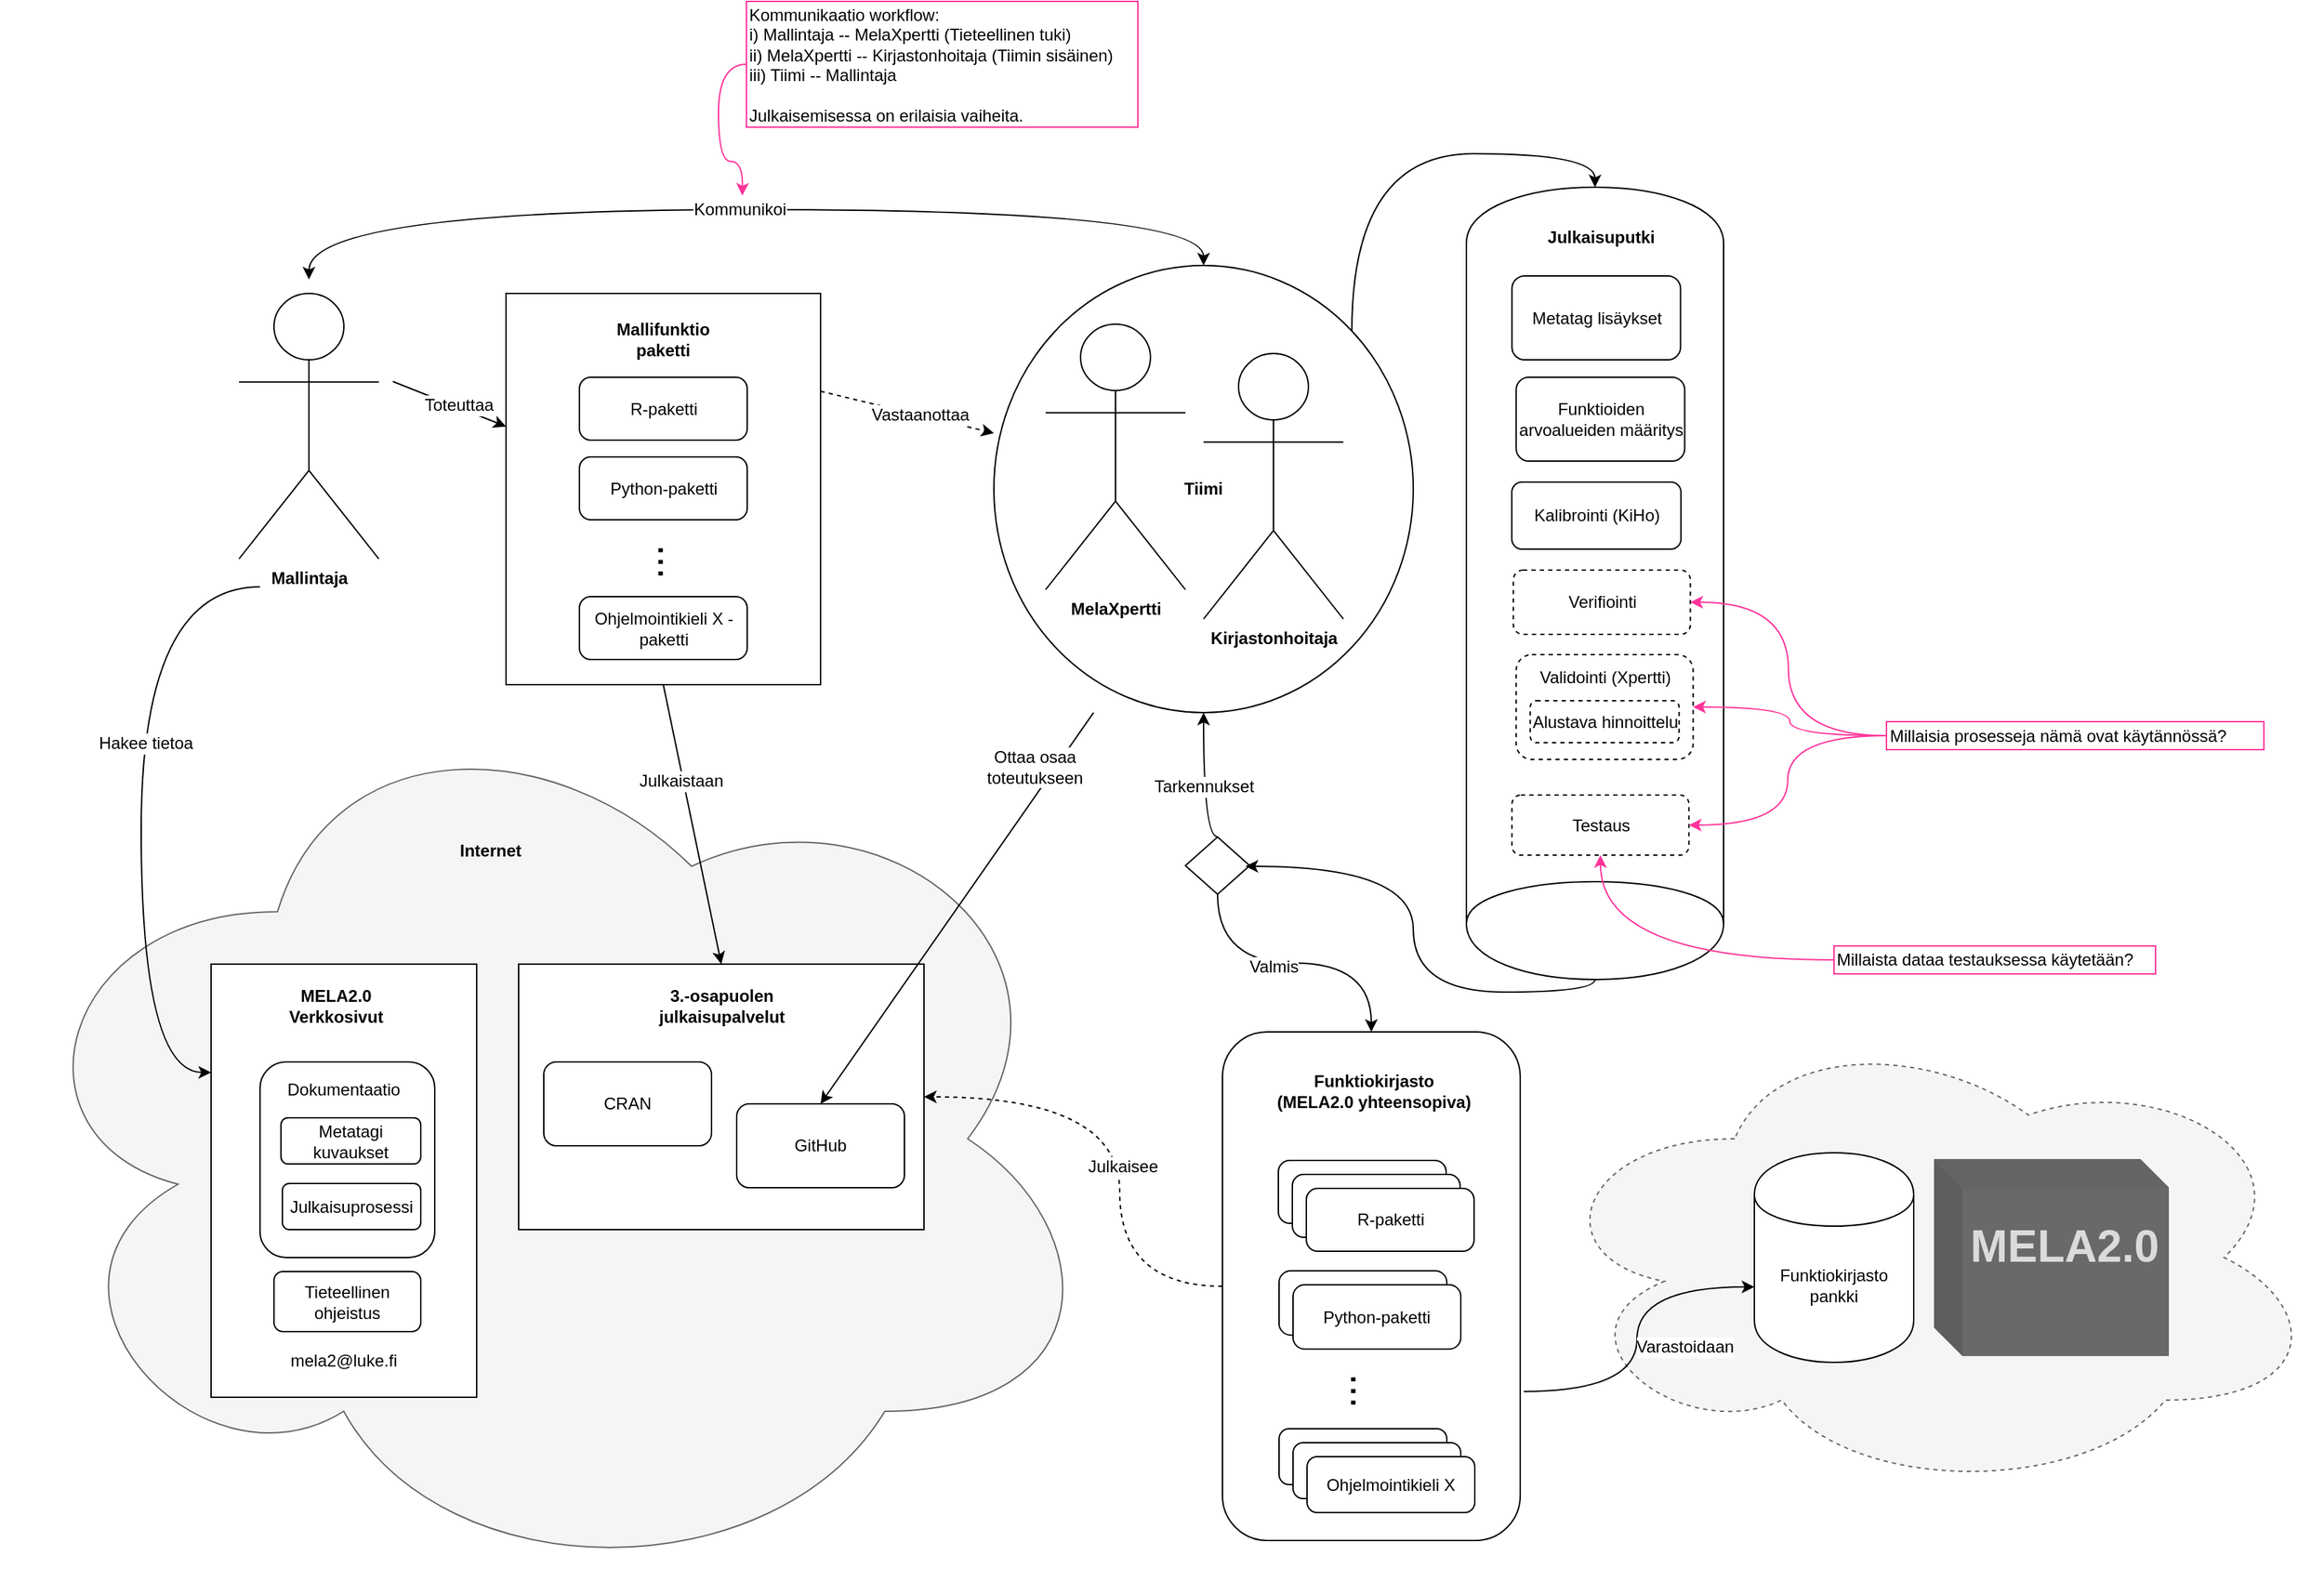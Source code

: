 <mxfile version="11.1.4" type="device"><diagram id="RFYR4MQuZ3A-wmbq20hQ" name="Page-1"><mxGraphModel dx="2249" dy="793" grid="1" gridSize="10" guides="1" tooltips="1" connect="1" arrows="1" fold="1" page="1" pageScale="1" pageWidth="827" pageHeight="1169" math="0" shadow="0"><root><mxCell id="0"/><mxCell id="1" parent="0"/><mxCell id="yb57WoLqYOZ_ag_HRVpF-37" value="" style="ellipse;shape=cloud;whiteSpace=wrap;html=1;glass=0;dashed=1;strokeColor=#666666;fillColor=#f5f5f5;fontColor=#333333;" vertex="1" parent="1"><mxGeometry x="1080" y="1290" width="560" height="340" as="geometry"/></mxCell><mxCell id="_fkellwYz7isch4n-O1e-32" value="" style="ellipse;shape=cloud;whiteSpace=wrap;html=1;fillColor=#f5f5f5;strokeColor=#666666;fontColor=#333333;" parent="1" vertex="1"><mxGeometry x="-20" y="1050" width="790" height="650" as="geometry"/></mxCell><mxCell id="_fkellwYz7isch4n-O1e-34" value="" style="rounded=0;whiteSpace=wrap;html=1;" parent="1" vertex="1"><mxGeometry x="350" y="1250" width="290" height="190" as="geometry"/></mxCell><mxCell id="_fkellwYz7isch4n-O1e-23" style="rounded=0;orthogonalLoop=1;jettySize=auto;html=1;" parent="1" target="_fkellwYz7isch4n-O1e-9" edge="1"><mxGeometry relative="1" as="geometry"><mxPoint x="260" y="833" as="sourcePoint"/></mxGeometry></mxCell><mxCell id="_fkellwYz7isch4n-O1e-57" value="Toteuttaa" style="text;html=1;resizable=0;points=[];align=center;verticalAlign=middle;labelBackgroundColor=#ffffff;" parent="_fkellwYz7isch4n-O1e-23" vertex="1" connectable="0"><mxGeometry x="0.141" y="2" relative="1" as="geometry"><mxPoint as="offset"/></mxGeometry></mxCell><mxCell id="_fkellwYz7isch4n-O1e-1" value="Mallintaja" style="shape=umlActor;verticalLabelPosition=bottom;labelBackgroundColor=#ffffff;verticalAlign=top;html=1;outlineConnect=0;fontSize=12;fontStyle=1" parent="1" vertex="1"><mxGeometry x="150" y="770" width="100" height="190" as="geometry"/></mxCell><mxCell id="_fkellwYz7isch4n-O1e-38" style="rounded=0;orthogonalLoop=1;jettySize=auto;html=1;entryX=0.5;entryY=0;entryDx=0;entryDy=0;exitX=0.277;exitY=0.947;exitDx=0;exitDy=0;exitPerimeter=0;" parent="1" target="_fkellwYz7isch4n-O1e-33" edge="1" source="yb57WoLqYOZ_ag_HRVpF-4"><mxGeometry relative="1" as="geometry"><mxPoint x="770" y="1120" as="sourcePoint"/></mxGeometry></mxCell><mxCell id="_fkellwYz7isch4n-O1e-59" value="&lt;div&gt;Ottaa osaa&lt;/div&gt;&lt;div&gt;toteutukseen&lt;/div&gt;" style="text;html=1;resizable=0;points=[];align=center;verticalAlign=middle;labelBackgroundColor=#ffffff;" parent="_fkellwYz7isch4n-O1e-38" vertex="1" connectable="0"><mxGeometry x="-0.091" relative="1" as="geometry"><mxPoint x="40" y="-79" as="offset"/></mxGeometry></mxCell><mxCell id="_fkellwYz7isch4n-O1e-39" style="edgeStyle=orthogonalEdgeStyle;rounded=0;orthogonalLoop=1;jettySize=auto;html=1;curved=1;startArrow=classic;startFill=1;" parent="1" edge="1" source="yb57WoLqYOZ_ag_HRVpF-4"><mxGeometry relative="1" as="geometry"><mxPoint x="370" y="600" as="sourcePoint"/><mxPoint x="200" y="760" as="targetPoint"/><Array as="points"><mxPoint x="840" y="710"/><mxPoint x="200" y="710"/></Array></mxGeometry></mxCell><mxCell id="_fkellwYz7isch4n-O1e-55" value="Kommunikoi" style="text;html=1;resizable=0;points=[];align=center;verticalAlign=middle;labelBackgroundColor=#ffffff;" parent="_fkellwYz7isch4n-O1e-39" vertex="1" connectable="0"><mxGeometry x="-0.008" y="2" relative="1" as="geometry"><mxPoint x="-10" y="-2" as="offset"/></mxGeometry></mxCell><mxCell id="_fkellwYz7isch4n-O1e-28" value="" style="rounded=0;whiteSpace=wrap;html=1;" parent="1" vertex="1"><mxGeometry x="130" y="1250" width="190" height="310" as="geometry"/></mxCell><mxCell id="_fkellwYz7isch4n-O1e-29" value="" style="rounded=1;whiteSpace=wrap;html=1;" parent="1" vertex="1"><mxGeometry x="165" y="1320" width="125" height="140" as="geometry"/></mxCell><mxCell id="_fkellwYz7isch4n-O1e-30" value="MELA2.0 Verkkosivut" style="text;html=1;strokeColor=none;fillColor=none;align=center;verticalAlign=middle;whiteSpace=wrap;rounded=0;fontStyle=1" parent="1" vertex="1"><mxGeometry x="170" y="1270" width="99" height="20" as="geometry"/></mxCell><mxCell id="_fkellwYz7isch4n-O1e-31" style="rounded=0;orthogonalLoop=1;jettySize=auto;html=1;edgeStyle=orthogonalEdgeStyle;curved=1;entryX=0;entryY=0.25;entryDx=0;entryDy=0;" parent="1" edge="1" target="_fkellwYz7isch4n-O1e-28"><mxGeometry relative="1" as="geometry"><mxPoint x="165" y="980" as="sourcePoint"/><mxPoint x="165" y="1360" as="targetPoint"/><Array as="points"><mxPoint x="80" y="980"/><mxPoint x="80" y="1328"/></Array></mxGeometry></mxCell><mxCell id="_fkellwYz7isch4n-O1e-56" value="Hakee tietoa" style="text;html=1;resizable=0;points=[];align=center;verticalAlign=middle;labelBackgroundColor=#ffffff;" parent="_fkellwYz7isch4n-O1e-31" vertex="1" connectable="0"><mxGeometry x="-0.183" y="3" relative="1" as="geometry"><mxPoint as="offset"/></mxGeometry></mxCell><mxCell id="_fkellwYz7isch4n-O1e-33" value="GitHub" style="rounded=1;whiteSpace=wrap;html=1;" parent="1" vertex="1"><mxGeometry x="506" y="1350" width="120" height="60" as="geometry"/></mxCell><mxCell id="_fkellwYz7isch4n-O1e-35" value="CRAN" style="rounded=1;whiteSpace=wrap;html=1;" parent="1" vertex="1"><mxGeometry x="368" y="1320" width="120" height="60" as="geometry"/></mxCell><mxCell id="_fkellwYz7isch4n-O1e-36" value="3.-osapuolen julkaisupalvelut" style="text;html=1;strokeColor=none;fillColor=none;align=center;verticalAlign=middle;whiteSpace=wrap;rounded=0;fontStyle=1" parent="1" vertex="1"><mxGeometry x="445.5" y="1270" width="99" height="20" as="geometry"/></mxCell><mxCell id="_fkellwYz7isch4n-O1e-37" style="rounded=0;orthogonalLoop=1;jettySize=auto;html=1;exitX=0.5;exitY=1;exitDx=0;exitDy=0;entryX=0.5;entryY=0;entryDx=0;entryDy=0;" parent="1" source="_fkellwYz7isch4n-O1e-9" target="_fkellwYz7isch4n-O1e-34" edge="1"><mxGeometry relative="1" as="geometry"/></mxCell><mxCell id="_fkellwYz7isch4n-O1e-58" value="Julkaistaan" style="text;html=1;resizable=0;points=[];align=center;verticalAlign=middle;labelBackgroundColor=#ffffff;" parent="_fkellwYz7isch4n-O1e-37" vertex="1" connectable="0"><mxGeometry x="-0.192" y="-3" relative="1" as="geometry"><mxPoint x="-2" y="-13" as="offset"/></mxGeometry></mxCell><mxCell id="_fkellwYz7isch4n-O1e-40" value="" style="group;fillColor=#ffffff;" parent="1" vertex="1" connectable="0"><mxGeometry x="853.5" y="1298.5" width="213" height="364" as="geometry"/></mxCell><mxCell id="_fkellwYz7isch4n-O1e-41" value="" style="rounded=1;whiteSpace=wrap;html=1;fillColor=none;" parent="_fkellwYz7isch4n-O1e-40" vertex="1"><mxGeometry width="213" height="364" as="geometry"/></mxCell><mxCell id="_fkellwYz7isch4n-O1e-42" value="&lt;div&gt;Funktiokirjasto&lt;/div&gt;&lt;div&gt;(MELA2.0 yhteensopiva)&lt;br&gt;&lt;/div&gt;" style="text;html=1;strokeColor=none;fillColor=none;align=center;verticalAlign=middle;whiteSpace=wrap;rounded=0;fontStyle=1" parent="_fkellwYz7isch4n-O1e-40" vertex="1"><mxGeometry x="33.5" y="32" width="150" height="20" as="geometry"/></mxCell><mxCell id="_fkellwYz7isch4n-O1e-43" value="&lt;div&gt;Python-paketti&lt;/div&gt;" style="rounded=1;whiteSpace=wrap;html=1;arcSize=18;" parent="_fkellwYz7isch4n-O1e-40" vertex="1"><mxGeometry x="40.5" y="171" width="120" height="46" as="geometry"/></mxCell><mxCell id="_fkellwYz7isch4n-O1e-44" value="&lt;div&gt;R-paketti&lt;/div&gt;" style="rounded=1;whiteSpace=wrap;html=1;arcSize=18;" parent="_fkellwYz7isch4n-O1e-40" vertex="1"><mxGeometry x="40" y="92" width="120" height="45" as="geometry"/></mxCell><mxCell id="_fkellwYz7isch4n-O1e-45" value="&lt;div&gt;Kieli_X-paketti&lt;/div&gt;" style="rounded=1;whiteSpace=wrap;html=1;arcSize=18;" parent="_fkellwYz7isch4n-O1e-40" vertex="1"><mxGeometry x="40.5" y="284" width="120" height="40" as="geometry"/></mxCell><mxCell id="_fkellwYz7isch4n-O1e-46" value="&lt;font style=&quot;font-size: 30px&quot;&gt;...&lt;/font&gt;" style="text;html=1;strokeColor=none;fillColor=none;align=center;verticalAlign=middle;whiteSpace=wrap;rounded=0;rotation=90;" parent="_fkellwYz7isch4n-O1e-40" vertex="1"><mxGeometry x="83.5" y="247" width="40" height="20" as="geometry"/></mxCell><mxCell id="_fkellwYz7isch4n-O1e-47" value="&lt;div&gt;R-paketti&lt;/div&gt;" style="rounded=1;whiteSpace=wrap;html=1;arcSize=18;" parent="_fkellwYz7isch4n-O1e-40" vertex="1"><mxGeometry x="50" y="102" width="120" height="45" as="geometry"/></mxCell><mxCell id="_fkellwYz7isch4n-O1e-48" value="&lt;div&gt;R-paketti&lt;/div&gt;" style="rounded=1;whiteSpace=wrap;html=1;arcSize=18;" parent="_fkellwYz7isch4n-O1e-40" vertex="1"><mxGeometry x="60" y="112" width="120" height="45" as="geometry"/></mxCell><mxCell id="_fkellwYz7isch4n-O1e-49" value="&lt;div&gt;Kieli_X-paketti&lt;/div&gt;" style="rounded=1;whiteSpace=wrap;html=1;arcSize=18;" parent="_fkellwYz7isch4n-O1e-40" vertex="1"><mxGeometry x="50.5" y="294" width="120" height="40" as="geometry"/></mxCell><mxCell id="_fkellwYz7isch4n-O1e-50" value="Ohjelmointikieli X" style="rounded=1;whiteSpace=wrap;html=1;arcSize=18;" parent="_fkellwYz7isch4n-O1e-40" vertex="1"><mxGeometry x="60.5" y="304" width="120" height="40" as="geometry"/></mxCell><mxCell id="_fkellwYz7isch4n-O1e-51" value="&lt;div&gt;Python-paketti&lt;br&gt;&lt;/div&gt;" style="rounded=1;whiteSpace=wrap;html=1;arcSize=18;" parent="_fkellwYz7isch4n-O1e-40" vertex="1"><mxGeometry x="50.5" y="181" width="120" height="46" as="geometry"/></mxCell><mxCell id="_fkellwYz7isch4n-O1e-61" style="edgeStyle=orthogonalEdgeStyle;rounded=0;orthogonalLoop=1;jettySize=auto;html=1;exitX=0;exitY=0.5;exitDx=0;exitDy=0;entryX=1;entryY=0.5;entryDx=0;entryDy=0;startArrow=none;startFill=0;dashed=1;strokeColor=#000000;curved=1;" parent="1" source="_fkellwYz7isch4n-O1e-41" target="_fkellwYz7isch4n-O1e-34" edge="1"><mxGeometry relative="1" as="geometry"><Array as="points"><mxPoint x="780" y="1481"/><mxPoint x="780" y="1345"/></Array></mxGeometry></mxCell><mxCell id="_fkellwYz7isch4n-O1e-62" value="Julkaisee" style="text;html=1;resizable=0;points=[];align=center;verticalAlign=middle;labelBackgroundColor=#ffffff;" parent="_fkellwYz7isch4n-O1e-61" vertex="1" connectable="0"><mxGeometry x="-0.09" y="-2" relative="1" as="geometry"><mxPoint as="offset"/></mxGeometry></mxCell><mxCell id="_fkellwYz7isch4n-O1e-81" style="edgeStyle=none;rounded=0;orthogonalLoop=1;jettySize=auto;html=1;exitX=1;exitY=0.25;exitDx=0;exitDy=0;startArrow=none;startFill=0;strokeColor=#000000;dashed=1;entryX=0;entryY=0.375;entryDx=0;entryDy=0;entryPerimeter=0;" parent="1" source="_fkellwYz7isch4n-O1e-9" edge="1" target="yb57WoLqYOZ_ag_HRVpF-4"><mxGeometry relative="1" as="geometry"><mxPoint x="680" y="855" as="targetPoint"/></mxGeometry></mxCell><mxCell id="_fkellwYz7isch4n-O1e-82" value="Vastaanottaa" style="text;html=1;resizable=0;points=[];align=center;verticalAlign=middle;labelBackgroundColor=#ffffff;" parent="_fkellwYz7isch4n-O1e-81" vertex="1" connectable="0"><mxGeometry x="0.143" relative="1" as="geometry"><mxPoint as="offset"/></mxGeometry></mxCell><mxCell id="_fkellwYz7isch4n-O1e-9" value="" style="rounded=0;whiteSpace=wrap;html=1;fillColor=#FFFFFF;" parent="1" vertex="1"><mxGeometry x="341" y="770" width="225" height="280" as="geometry"/></mxCell><mxCell id="_fkellwYz7isch4n-O1e-10" value="&lt;font style=&quot;font-size: 30px&quot;&gt;...&lt;/font&gt;" style="text;html=1;strokeColor=none;fillColor=none;align=center;verticalAlign=middle;whiteSpace=wrap;rounded=0;rotation=90;" parent="1" vertex="1"><mxGeometry x="440.205" y="952.53" width="40.909" height="19.518" as="geometry"/></mxCell><mxCell id="_fkellwYz7isch4n-O1e-64" value="&lt;div&gt;R-paketti&lt;/div&gt;" style="rounded=1;whiteSpace=wrap;html=1;arcSize=18;" parent="1" vertex="1"><mxGeometry x="393.5" y="830" width="120" height="45" as="geometry"/></mxCell><mxCell id="_fkellwYz7isch4n-O1e-70" value="&lt;div&gt;Python-paketti&lt;/div&gt;" style="rounded=1;whiteSpace=wrap;html=1;arcSize=18;" parent="1" vertex="1"><mxGeometry x="393.5" y="887" width="120" height="45" as="geometry"/></mxCell><mxCell id="_fkellwYz7isch4n-O1e-69" value="Ohjelmointikieli X -paketti" style="rounded=1;whiteSpace=wrap;html=1;arcSize=18;" parent="1" vertex="1"><mxGeometry x="393.5" y="987" width="120" height="45" as="geometry"/></mxCell><mxCell id="_fkellwYz7isch4n-O1e-71" value="Mallifunktio paketti" style="text;html=1;strokeColor=none;fillColor=none;align=center;verticalAlign=middle;whiteSpace=wrap;rounded=0;glass=1;fontStyle=1" parent="1" vertex="1"><mxGeometry x="400" y="793" width="107" height="20" as="geometry"/></mxCell><mxCell id="_fkellwYz7isch4n-O1e-72" value="Metatagi kuvaukset" style="rounded=1;whiteSpace=wrap;html=1;glass=0;" parent="1" vertex="1"><mxGeometry x="180" y="1360" width="100" height="33" as="geometry"/></mxCell><mxCell id="_fkellwYz7isch4n-O1e-73" value="Dokumentaatio" style="text;html=1;strokeColor=none;fillColor=none;align=center;verticalAlign=middle;whiteSpace=wrap;rounded=0;glass=1;" parent="1" vertex="1"><mxGeometry x="175" y="1330" width="100" height="20" as="geometry"/></mxCell><mxCell id="_fkellwYz7isch4n-O1e-74" value="Internet" style="text;html=1;strokeColor=none;fillColor=none;align=center;verticalAlign=middle;whiteSpace=wrap;rounded=0;glass=1;fontStyle=1" parent="1" vertex="1"><mxGeometry x="310" y="1159" width="40" height="20" as="geometry"/></mxCell><mxCell id="_fkellwYz7isch4n-O1e-75" value="Julkaisuprosessi" style="rounded=1;glass=0;whiteSpace=wrap;html=1;" parent="1" vertex="1"><mxGeometry x="181" y="1407" width="99" height="33" as="geometry"/></mxCell><mxCell id="yb57WoLqYOZ_ag_HRVpF-5" value="" style="group;fillColor=#ffffff;" vertex="1" connectable="0" parent="1"><mxGeometry x="690" y="750" width="300" height="320" as="geometry"/></mxCell><mxCell id="yb57WoLqYOZ_ag_HRVpF-4" value="&lt;b&gt;Tiimi&lt;/b&gt;" style="ellipse;whiteSpace=wrap;html=1;fillColor=none;" vertex="1" parent="yb57WoLqYOZ_ag_HRVpF-5"><mxGeometry width="300" height="320" as="geometry"/></mxCell><mxCell id="_fkellwYz7isch4n-O1e-24" value="MelaXpertti" style="shape=umlActor;verticalLabelPosition=bottom;labelBackgroundColor=#ffffff;verticalAlign=top;html=1;outlineConnect=0;fontSize=12;fontStyle=1" parent="yb57WoLqYOZ_ag_HRVpF-5" vertex="1"><mxGeometry x="37" y="42" width="100" height="190" as="geometry"/></mxCell><mxCell id="yb57WoLqYOZ_ag_HRVpF-1" value="Kirjastonhoitaja" style="shape=umlActor;verticalLabelPosition=bottom;labelBackgroundColor=#ffffff;verticalAlign=top;html=1;outlineConnect=0;fontSize=12;fontStyle=1" vertex="1" parent="yb57WoLqYOZ_ag_HRVpF-5"><mxGeometry x="150" y="63" width="100" height="190" as="geometry"/></mxCell><mxCell id="yb57WoLqYOZ_ag_HRVpF-6" value="Tieteellinen ohjeistus" style="rounded=1;glass=0;whiteSpace=wrap;html=1;" vertex="1" parent="1"><mxGeometry x="175" y="1470" width="105" height="43" as="geometry"/></mxCell><mxCell id="yb57WoLqYOZ_ag_HRVpF-18" value="" style="group;rotation=90;dashed=1;" vertex="1" connectable="0" parent="1"><mxGeometry x="931" y="647" width="578" height="699" as="geometry"/></mxCell><mxCell id="yb57WoLqYOZ_ag_HRVpF-11" value="" style="shape=cylinder;whiteSpace=wrap;html=1;boundedLbl=1;backgroundOutline=1;rotation=180;" vertex="1" parent="yb57WoLqYOZ_ag_HRVpF-18"><mxGeometry x="97" y="47" width="184" height="567" as="geometry"/></mxCell><mxCell id="yb57WoLqYOZ_ag_HRVpF-12" value="Metatag lisäykset" style="rounded=1;whiteSpace=wrap;html=1;rotation=0;" vertex="1" parent="yb57WoLqYOZ_ag_HRVpF-18"><mxGeometry x="129.615" y="110.5" width="120.574" height="60" as="geometry"/></mxCell><mxCell id="yb57WoLqYOZ_ag_HRVpF-13" value="Funktioiden arvoalueiden määritys" style="rounded=1;whiteSpace=wrap;html=1;rotation=0;" vertex="1" parent="yb57WoLqYOZ_ag_HRVpF-18"><mxGeometry x="132.615" y="183" width="120.574" height="60" as="geometry"/></mxCell><mxCell id="yb57WoLqYOZ_ag_HRVpF-14" value="Testaus" style="rounded=1;whiteSpace=wrap;html=1;rotation=0;dashed=1;" vertex="1" parent="yb57WoLqYOZ_ag_HRVpF-18"><mxGeometry x="129.6" y="482" width="126.603" height="43" as="geometry"/></mxCell><mxCell id="yb57WoLqYOZ_ag_HRVpF-15" value="&lt;div&gt;Validointi (Xpertti)&lt;/div&gt;&lt;div&gt;&lt;br&gt;&lt;/div&gt;&lt;div&gt;&lt;br&gt;&lt;/div&gt;&lt;div&gt;&lt;br&gt;&lt;/div&gt;" style="rounded=1;whiteSpace=wrap;html=1;rotation=0;dashed=1;" vertex="1" parent="yb57WoLqYOZ_ag_HRVpF-18"><mxGeometry x="132.615" y="381.5" width="126.603" height="75" as="geometry"/></mxCell><mxCell id="yb57WoLqYOZ_ag_HRVpF-16" value="&lt;b&gt;Julkaisuputki&lt;/b&gt;" style="text;html=1;strokeColor=none;fillColor=none;align=center;verticalAlign=middle;whiteSpace=wrap;rounded=0;rotation=0;horizontal=1;" vertex="1" parent="yb57WoLqYOZ_ag_HRVpF-18"><mxGeometry x="123.548" y="73" width="138.66" height="20" as="geometry"/></mxCell><mxCell id="yb57WoLqYOZ_ag_HRVpF-17" value="Verifiointi" style="rounded=1;whiteSpace=wrap;html=1;rotation=0;dashed=1;" vertex="1" parent="yb57WoLqYOZ_ag_HRVpF-18"><mxGeometry x="130.605" y="321" width="126.603" height="46" as="geometry"/></mxCell><mxCell id="yb57WoLqYOZ_ag_HRVpF-33" value="Alustava hinnoittelu" style="rounded=1;whiteSpace=wrap;html=1;rotation=0;dashed=1;" vertex="1" parent="yb57WoLqYOZ_ag_HRVpF-18"><mxGeometry x="142.663" y="414.5" width="106.507" height="30" as="geometry"/></mxCell><mxCell id="yb57WoLqYOZ_ag_HRVpF-46" value="Kalibrointi (KiHo)" style="rounded=1;whiteSpace=wrap;html=1;rotation=0;" vertex="1" parent="yb57WoLqYOZ_ag_HRVpF-18"><mxGeometry x="129.5" y="258" width="121" height="48" as="geometry"/></mxCell><mxCell id="yb57WoLqYOZ_ag_HRVpF-19" style="edgeStyle=orthogonalEdgeStyle;curved=1;rounded=0;orthogonalLoop=1;jettySize=auto;html=1;exitX=1;exitY=0;exitDx=0;exitDy=0;entryX=0.5;entryY=1;entryDx=0;entryDy=0;" edge="1" parent="1" source="yb57WoLqYOZ_ag_HRVpF-4" target="yb57WoLqYOZ_ag_HRVpF-11"><mxGeometry relative="1" as="geometry"><Array as="points"><mxPoint x="946" y="670"/><mxPoint x="1120" y="670"/></Array></mxGeometry></mxCell><mxCell id="yb57WoLqYOZ_ag_HRVpF-21" value="Funktiokirjasto pankki" style="shape=cylinder;whiteSpace=wrap;html=1;boundedLbl=1;backgroundOutline=1;glass=0;" vertex="1" parent="1"><mxGeometry x="1234" y="1385" width="114" height="150" as="geometry"/></mxCell><mxCell id="yb57WoLqYOZ_ag_HRVpF-22" style="edgeStyle=orthogonalEdgeStyle;curved=1;rounded=0;orthogonalLoop=1;jettySize=auto;html=1;exitX=1.012;exitY=0.707;exitDx=0;exitDy=0;exitPerimeter=0;" edge="1" parent="1" source="_fkellwYz7isch4n-O1e-41" target="yb57WoLqYOZ_ag_HRVpF-21"><mxGeometry relative="1" as="geometry"><Array as="points"><mxPoint x="1150" y="1556"/><mxPoint x="1150" y="1481"/></Array></mxGeometry></mxCell><mxCell id="yb57WoLqYOZ_ag_HRVpF-23" value="Varastoidaan" style="text;html=1;resizable=0;points=[];align=center;verticalAlign=middle;labelBackgroundColor=#ffffff;" vertex="1" connectable="0" parent="yb57WoLqYOZ_ag_HRVpF-22"><mxGeometry x="-0.212" y="17" relative="1" as="geometry"><mxPoint x="51" y="-18.5" as="offset"/></mxGeometry></mxCell><mxCell id="yb57WoLqYOZ_ag_HRVpF-26" style="edgeStyle=orthogonalEdgeStyle;curved=1;rounded=0;orthogonalLoop=1;jettySize=auto;html=1;strokeColor=#FF3399;" edge="1" parent="1" source="yb57WoLqYOZ_ag_HRVpF-24"><mxGeometry relative="1" as="geometry"><mxPoint x="510" y="700" as="targetPoint"/></mxGeometry></mxCell><mxCell id="yb57WoLqYOZ_ag_HRVpF-24" value="&lt;div&gt;Kommunikaatio workflow:&lt;/div&gt;&lt;div&gt;i) Mallintaja -- MelaXpertti (Tieteellinen tuki)&lt;br&gt;&lt;/div&gt;&lt;div&gt;ii) MelaXpertti -- Kirjastonhoitaja (Tiimin sisäinen)&lt;br&gt;&lt;/div&gt;&lt;div&gt;iii) Tiimi -- Mallintaja&lt;/div&gt;&lt;div&gt;&lt;br&gt;&lt;/div&gt;&lt;div&gt;Julkaisemisessa on erilaisia vaiheita.&lt;br&gt;&lt;/div&gt;" style="text;html=1;resizable=0;points=[];autosize=1;align=left;verticalAlign=top;spacingTop=-4;fillColor=#ffffff;strokeColor=#FF3399;" vertex="1" parent="1"><mxGeometry x="513" y="561" width="280" height="90" as="geometry"/></mxCell><mxCell id="yb57WoLqYOZ_ag_HRVpF-25" value="mela2@luke.fi" style="text;html=1;strokeColor=none;fillColor=none;align=center;verticalAlign=middle;whiteSpace=wrap;rounded=0;glass=0;" vertex="1" parent="1"><mxGeometry x="205" y="1524" width="40" height="20" as="geometry"/></mxCell><mxCell id="yb57WoLqYOZ_ag_HRVpF-30" style="edgeStyle=orthogonalEdgeStyle;curved=1;rounded=0;orthogonalLoop=1;jettySize=auto;html=1;entryX=1;entryY=0.5;entryDx=0;entryDy=0;strokeColor=#FF3399;" edge="1" parent="1" source="yb57WoLqYOZ_ag_HRVpF-27" target="yb57WoLqYOZ_ag_HRVpF-17"><mxGeometry relative="1" as="geometry"/></mxCell><mxCell id="yb57WoLqYOZ_ag_HRVpF-31" style="edgeStyle=orthogonalEdgeStyle;curved=1;rounded=0;orthogonalLoop=1;jettySize=auto;html=1;strokeColor=#FF3399;" edge="1" parent="1" source="yb57WoLqYOZ_ag_HRVpF-27" target="yb57WoLqYOZ_ag_HRVpF-15"><mxGeometry relative="1" as="geometry"/></mxCell><mxCell id="yb57WoLqYOZ_ag_HRVpF-32" style="edgeStyle=orthogonalEdgeStyle;curved=1;rounded=0;orthogonalLoop=1;jettySize=auto;html=1;entryX=1;entryY=0.5;entryDx=0;entryDy=0;strokeColor=#FF3399;" edge="1" parent="1" source="yb57WoLqYOZ_ag_HRVpF-27" target="yb57WoLqYOZ_ag_HRVpF-14"><mxGeometry relative="1" as="geometry"/></mxCell><mxCell id="yb57WoLqYOZ_ag_HRVpF-27" value="Millaisia prosesseja nämä ovat käytännössä?" style="text;html=1;resizable=0;points=[];autosize=1;align=left;verticalAlign=top;spacingTop=-4;fillColor=#ffffff;strokeColor=#FF3399;" vertex="1" parent="1"><mxGeometry x="1328.5" y="1076.5" width="270" height="20" as="geometry"/></mxCell><mxCell id="yb57WoLqYOZ_ag_HRVpF-36" style="edgeStyle=orthogonalEdgeStyle;curved=1;rounded=0;orthogonalLoop=1;jettySize=auto;html=1;entryX=0.5;entryY=1;entryDx=0;entryDy=0;strokeColor=#FF3399;" edge="1" parent="1" source="yb57WoLqYOZ_ag_HRVpF-35" target="yb57WoLqYOZ_ag_HRVpF-14"><mxGeometry relative="1" as="geometry"/></mxCell><mxCell id="yb57WoLqYOZ_ag_HRVpF-35" value="Millaista dataa testauksessa käytetään?" style="text;html=1;resizable=0;points=[];autosize=1;align=left;verticalAlign=top;spacingTop=-4;fillColor=#ffffff;strokeColor=#FF3399;" vertex="1" parent="1"><mxGeometry x="1291" y="1237" width="230" height="20" as="geometry"/></mxCell><mxCell id="yb57WoLqYOZ_ag_HRVpF-38" value="" style="shape=cube;whiteSpace=wrap;html=1;boundedLbl=1;backgroundOutline=1;darkOpacity=0.05;darkOpacity2=0.1;fontSize=12;fillColor=#696969;strokeColor=#666666;fontColor=#333333;" vertex="1" parent="1"><mxGeometry x="1363" y="1390" width="167" height="140" as="geometry"/></mxCell><mxCell id="yb57WoLqYOZ_ag_HRVpF-39" value="MELA2.0" style="text;html=1;strokeColor=none;fillColor=none;align=center;verticalAlign=middle;whiteSpace=wrap;rounded=0;fontSize=32;fontColor=#DBDBDB;fontStyle=1" vertex="1" parent="1"><mxGeometry x="1406" y="1434.5" width="100" height="35" as="geometry"/></mxCell><mxCell id="yb57WoLqYOZ_ag_HRVpF-41" style="edgeStyle=orthogonalEdgeStyle;curved=1;rounded=0;orthogonalLoop=1;jettySize=auto;html=1;exitX=0.5;exitY=1;exitDx=0;exitDy=0;entryX=0.5;entryY=0;entryDx=0;entryDy=0;strokeColor=#000000;" edge="1" parent="1" source="yb57WoLqYOZ_ag_HRVpF-40" target="_fkellwYz7isch4n-O1e-41"><mxGeometry relative="1" as="geometry"/></mxCell><mxCell id="yb57WoLqYOZ_ag_HRVpF-44" value="Valmis" style="text;html=1;resizable=0;points=[];align=center;verticalAlign=middle;labelBackgroundColor=#ffffff;" vertex="1" connectable="0" parent="yb57WoLqYOZ_ag_HRVpF-41"><mxGeometry x="-0.148" y="-2" relative="1" as="geometry"><mxPoint as="offset"/></mxGeometry></mxCell><mxCell id="yb57WoLqYOZ_ag_HRVpF-42" style="edgeStyle=orthogonalEdgeStyle;curved=1;rounded=0;orthogonalLoop=1;jettySize=auto;html=1;entryX=0.5;entryY=1;entryDx=0;entryDy=0;strokeColor=#000000;exitX=0.5;exitY=0;exitDx=0;exitDy=0;" edge="1" parent="1" source="yb57WoLqYOZ_ag_HRVpF-40" target="yb57WoLqYOZ_ag_HRVpF-4"><mxGeometry relative="1" as="geometry"><Array as="points"><mxPoint x="840" y="1159"/></Array></mxGeometry></mxCell><mxCell id="yb57WoLqYOZ_ag_HRVpF-43" value="Tarkennukset" style="text;html=1;resizable=0;points=[];align=center;verticalAlign=middle;labelBackgroundColor=#ffffff;" vertex="1" connectable="0" parent="yb57WoLqYOZ_ag_HRVpF-42"><mxGeometry x="-0.071" relative="1" as="geometry"><mxPoint as="offset"/></mxGeometry></mxCell><mxCell id="yb57WoLqYOZ_ag_HRVpF-40" value="" style="rhombus;whiteSpace=wrap;html=1;glass=0;strokeColor=#000000;fillColor=#ffffff;" vertex="1" parent="1"><mxGeometry x="827" y="1159" width="46" height="41" as="geometry"/></mxCell><mxCell id="yb57WoLqYOZ_ag_HRVpF-45" style="edgeStyle=orthogonalEdgeStyle;curved=1;rounded=0;orthogonalLoop=1;jettySize=auto;html=1;exitX=0.5;exitY=0;exitDx=0;exitDy=0;strokeColor=#000000;" edge="1" parent="1" source="yb57WoLqYOZ_ag_HRVpF-11"><mxGeometry relative="1" as="geometry"><mxPoint x="870" y="1180" as="targetPoint"/><Array as="points"><mxPoint x="1120" y="1270"/><mxPoint x="990" y="1270"/><mxPoint x="990" y="1180"/></Array></mxGeometry></mxCell></root></mxGraphModel></diagram></mxfile>